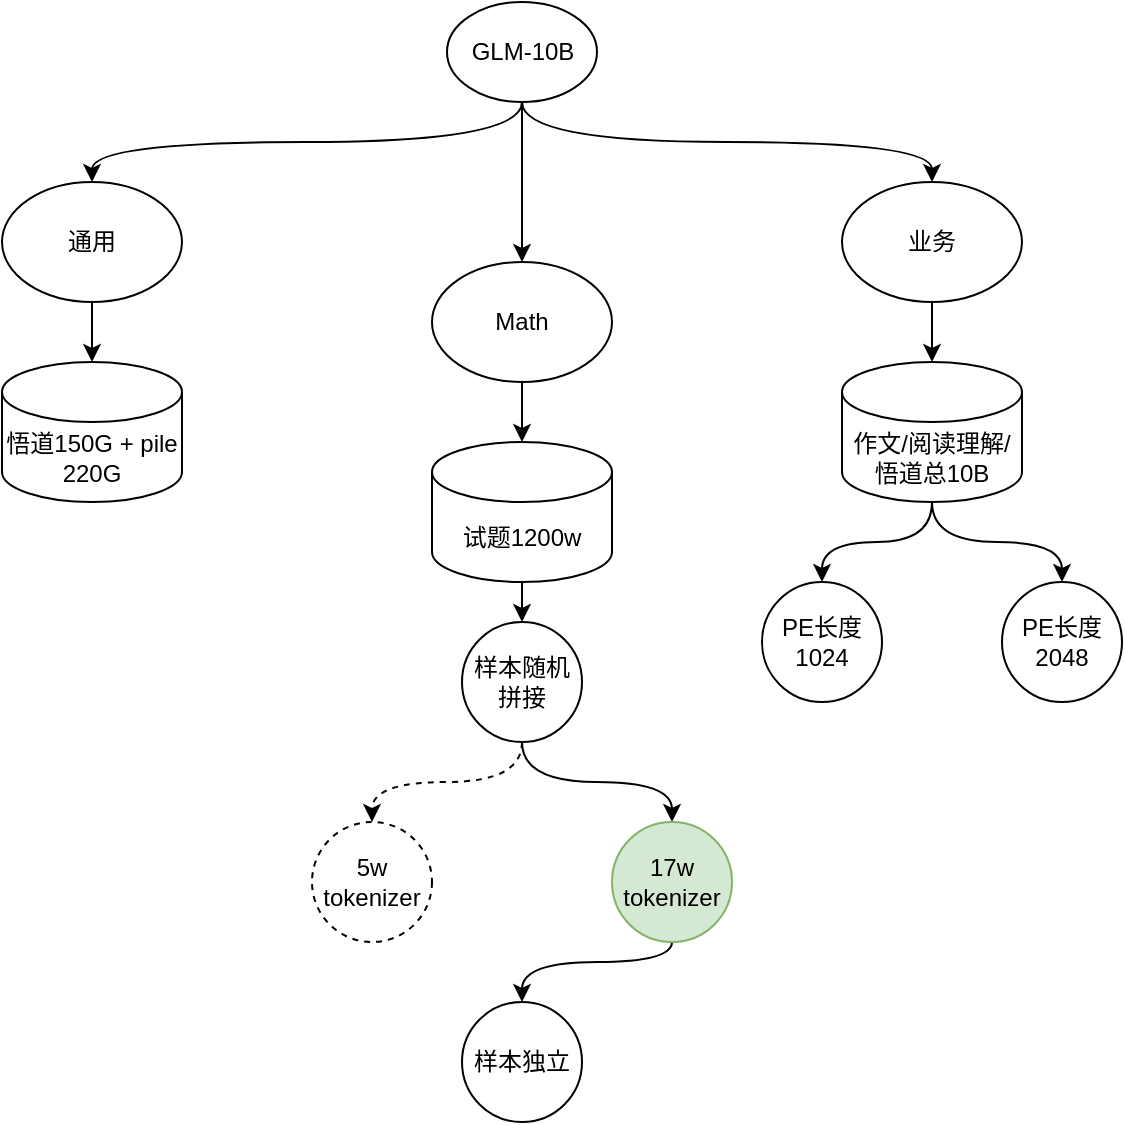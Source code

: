 <mxfile version="21.3.5" type="github">
  <diagram name="第 1 页" id="JVcsUYehm8d8_0C-aW2x">
    <mxGraphModel dx="1159" dy="621" grid="1" gridSize="10" guides="1" tooltips="1" connect="1" arrows="1" fold="1" page="1" pageScale="1" pageWidth="827" pageHeight="1169" math="0" shadow="0">
      <root>
        <mxCell id="0" />
        <mxCell id="1" parent="0" />
        <mxCell id="w1Tw4Vgy_pDU0G5uJ-N5-5" style="edgeStyle=none;rounded=0;orthogonalLoop=1;jettySize=auto;html=1;exitX=0.5;exitY=1;exitDx=0;exitDy=0;entryX=0.5;entryY=0;entryDx=0;entryDy=0;entryPerimeter=0;" parent="1" source="-ExndlOX1vHBLT9ZD7r--1" target="-ExndlOX1vHBLT9ZD7r--16" edge="1">
          <mxGeometry relative="1" as="geometry" />
        </mxCell>
        <mxCell id="-ExndlOX1vHBLT9ZD7r--1" value="业务" style="ellipse;whiteSpace=wrap;html=1;" parent="1" vertex="1">
          <mxGeometry x="570" y="110" width="90" height="60" as="geometry" />
        </mxCell>
        <mxCell id="-ExndlOX1vHBLT9ZD7r--11" style="edgeStyle=orthogonalEdgeStyle;curved=1;rounded=0;orthogonalLoop=1;jettySize=auto;html=1;entryX=0.5;entryY=0;entryDx=0;entryDy=0;exitX=0.5;exitY=1;exitDx=0;exitDy=0;" parent="1" source="-ExndlOX1vHBLT9ZD7r--2" target="-ExndlOX1vHBLT9ZD7r--5" edge="1">
          <mxGeometry relative="1" as="geometry">
            <mxPoint x="360" y="130" as="sourcePoint" />
          </mxGeometry>
        </mxCell>
        <mxCell id="-ExndlOX1vHBLT9ZD7r--12" style="edgeStyle=orthogonalEdgeStyle;curved=1;rounded=0;orthogonalLoop=1;jettySize=auto;html=1;exitX=0.5;exitY=1;exitDx=0;exitDy=0;" parent="1" source="-ExndlOX1vHBLT9ZD7r--2" target="-ExndlOX1vHBLT9ZD7r--4" edge="1">
          <mxGeometry relative="1" as="geometry">
            <mxPoint x="410" y="110" as="sourcePoint" />
          </mxGeometry>
        </mxCell>
        <mxCell id="-ExndlOX1vHBLT9ZD7r--13" style="edgeStyle=orthogonalEdgeStyle;curved=1;rounded=0;orthogonalLoop=1;jettySize=auto;html=1;exitX=0.5;exitY=1;exitDx=0;exitDy=0;entryX=0.5;entryY=0;entryDx=0;entryDy=0;" parent="1" source="-ExndlOX1vHBLT9ZD7r--2" target="-ExndlOX1vHBLT9ZD7r--1" edge="1">
          <mxGeometry relative="1" as="geometry">
            <mxPoint x="452.426" y="130.004" as="sourcePoint" />
          </mxGeometry>
        </mxCell>
        <mxCell id="-ExndlOX1vHBLT9ZD7r--2" value="GLM-10B" style="ellipse;whiteSpace=wrap;html=1;" parent="1" vertex="1">
          <mxGeometry x="372.5" y="20" width="75" height="50" as="geometry" />
        </mxCell>
        <mxCell id="w1Tw4Vgy_pDU0G5uJ-N5-3" style="edgeStyle=none;rounded=0;orthogonalLoop=1;jettySize=auto;html=1;exitX=0.5;exitY=1;exitDx=0;exitDy=0;entryX=0.5;entryY=0;entryDx=0;entryDy=0;entryPerimeter=0;" parent="1" source="-ExndlOX1vHBLT9ZD7r--4" target="-ExndlOX1vHBLT9ZD7r--14" edge="1">
          <mxGeometry relative="1" as="geometry" />
        </mxCell>
        <mxCell id="-ExndlOX1vHBLT9ZD7r--4" value="Math" style="ellipse;whiteSpace=wrap;html=1;" parent="1" vertex="1">
          <mxGeometry x="365" y="150" width="90" height="60" as="geometry" />
        </mxCell>
        <mxCell id="w1Tw4Vgy_pDU0G5uJ-N5-4" style="edgeStyle=none;rounded=0;orthogonalLoop=1;jettySize=auto;html=1;exitX=0.5;exitY=1;exitDx=0;exitDy=0;entryX=0.5;entryY=0;entryDx=0;entryDy=0;entryPerimeter=0;" parent="1" source="-ExndlOX1vHBLT9ZD7r--5" target="-ExndlOX1vHBLT9ZD7r--15" edge="1">
          <mxGeometry relative="1" as="geometry" />
        </mxCell>
        <mxCell id="-ExndlOX1vHBLT9ZD7r--5" value="通用" style="ellipse;whiteSpace=wrap;html=1;" parent="1" vertex="1">
          <mxGeometry x="150" y="110" width="90" height="60" as="geometry" />
        </mxCell>
        <mxCell id="-ExndlOX1vHBLT9ZD7r--24" style="edgeStyle=orthogonalEdgeStyle;curved=1;rounded=0;orthogonalLoop=1;jettySize=auto;html=1;exitX=0.5;exitY=1;exitDx=0;exitDy=0;entryX=0.5;entryY=0;entryDx=0;entryDy=0;" parent="1" source="W4qTxE4Dv-Gv_G1JjEeI-5" target="-ExndlOX1vHBLT9ZD7r--18" edge="1">
          <mxGeometry relative="1" as="geometry">
            <mxPoint x="410" y="420" as="sourcePoint" />
          </mxGeometry>
        </mxCell>
        <mxCell id="w1Tw4Vgy_pDU0G5uJ-N5-2" style="edgeStyle=orthogonalEdgeStyle;curved=1;rounded=0;orthogonalLoop=1;jettySize=auto;html=1;exitX=0.5;exitY=1;exitDx=0;exitDy=0;entryX=0.5;entryY=0;entryDx=0;entryDy=0;dashed=1;" parent="1" source="W4qTxE4Dv-Gv_G1JjEeI-5" target="-ExndlOX1vHBLT9ZD7r--17" edge="1">
          <mxGeometry relative="1" as="geometry">
            <mxPoint x="410" y="420" as="sourcePoint" />
          </mxGeometry>
        </mxCell>
        <mxCell id="W4qTxE4Dv-Gv_G1JjEeI-6" style="edgeStyle=none;rounded=0;orthogonalLoop=1;jettySize=auto;html=1;exitX=0.5;exitY=1;exitDx=0;exitDy=0;exitPerimeter=0;entryX=0.5;entryY=0;entryDx=0;entryDy=0;" edge="1" parent="1" source="-ExndlOX1vHBLT9ZD7r--14" target="W4qTxE4Dv-Gv_G1JjEeI-5">
          <mxGeometry relative="1" as="geometry" />
        </mxCell>
        <mxCell id="-ExndlOX1vHBLT9ZD7r--14" value="试题1200w" style="shape=cylinder3;whiteSpace=wrap;html=1;boundedLbl=1;backgroundOutline=1;size=15;" parent="1" vertex="1">
          <mxGeometry x="365" y="240" width="90" height="70" as="geometry" />
        </mxCell>
        <mxCell id="-ExndlOX1vHBLT9ZD7r--15" value="悟道150G + pile 220G" style="shape=cylinder3;whiteSpace=wrap;html=1;boundedLbl=1;backgroundOutline=1;size=15;" parent="1" vertex="1">
          <mxGeometry x="150" y="200" width="90" height="70" as="geometry" />
        </mxCell>
        <mxCell id="W4qTxE4Dv-Gv_G1JjEeI-9" style="edgeStyle=orthogonalEdgeStyle;curved=1;rounded=0;orthogonalLoop=1;jettySize=auto;html=1;exitX=0.5;exitY=1;exitDx=0;exitDy=0;exitPerimeter=0;entryX=0.5;entryY=0;entryDx=0;entryDy=0;" edge="1" parent="1" source="-ExndlOX1vHBLT9ZD7r--16" target="W4qTxE4Dv-Gv_G1JjEeI-7">
          <mxGeometry relative="1" as="geometry" />
        </mxCell>
        <mxCell id="W4qTxE4Dv-Gv_G1JjEeI-10" style="edgeStyle=orthogonalEdgeStyle;curved=1;rounded=0;orthogonalLoop=1;jettySize=auto;html=1;exitX=0.5;exitY=1;exitDx=0;exitDy=0;exitPerimeter=0;entryX=0.5;entryY=0;entryDx=0;entryDy=0;" edge="1" parent="1" source="-ExndlOX1vHBLT9ZD7r--16" target="W4qTxE4Dv-Gv_G1JjEeI-8">
          <mxGeometry relative="1" as="geometry" />
        </mxCell>
        <mxCell id="-ExndlOX1vHBLT9ZD7r--16" value="作文/阅读理解/悟道总10B" style="shape=cylinder3;whiteSpace=wrap;html=1;boundedLbl=1;backgroundOutline=1;size=15;" parent="1" vertex="1">
          <mxGeometry x="570" y="200" width="90" height="70" as="geometry" />
        </mxCell>
        <mxCell id="-ExndlOX1vHBLT9ZD7r--17" value="5w tokenizer" style="ellipse;whiteSpace=wrap;html=1;aspect=fixed;dashed=1;" parent="1" vertex="1">
          <mxGeometry x="305" y="430" width="60" height="60" as="geometry" />
        </mxCell>
        <mxCell id="-ExndlOX1vHBLT9ZD7r--27" style="edgeStyle=orthogonalEdgeStyle;curved=1;rounded=0;orthogonalLoop=1;jettySize=auto;html=1;exitX=0.5;exitY=1;exitDx=0;exitDy=0;entryX=0.5;entryY=0;entryDx=0;entryDy=0;" parent="1" source="-ExndlOX1vHBLT9ZD7r--18" edge="1">
          <mxGeometry relative="1" as="geometry">
            <Array as="points">
              <mxPoint x="485" y="500" />
              <mxPoint x="410" y="500" />
            </Array>
            <mxPoint x="410" y="520" as="targetPoint" />
          </mxGeometry>
        </mxCell>
        <mxCell id="-ExndlOX1vHBLT9ZD7r--18" value="17w tokenizer" style="ellipse;whiteSpace=wrap;html=1;aspect=fixed;fillColor=#d5e8d4;strokeColor=#82b366;" parent="1" vertex="1">
          <mxGeometry x="455" y="430" width="60" height="60" as="geometry" />
        </mxCell>
        <mxCell id="-ExndlOX1vHBLT9ZD7r--20" value="样本独立" style="ellipse;whiteSpace=wrap;html=1;aspect=fixed;fillColor=none;strokeColor=#000000;" parent="1" vertex="1">
          <mxGeometry x="380" y="520" width="60" height="60" as="geometry" />
        </mxCell>
        <mxCell id="W4qTxE4Dv-Gv_G1JjEeI-5" value="样本随机拼接" style="ellipse;whiteSpace=wrap;html=1;aspect=fixed;fillColor=none;strokeColor=#000000;" vertex="1" parent="1">
          <mxGeometry x="380" y="330" width="60" height="60" as="geometry" />
        </mxCell>
        <mxCell id="W4qTxE4Dv-Gv_G1JjEeI-7" value="PE长度1024" style="ellipse;whiteSpace=wrap;html=1;aspect=fixed;fillColor=none;strokeColor=#000000;" vertex="1" parent="1">
          <mxGeometry x="530" y="310" width="60" height="60" as="geometry" />
        </mxCell>
        <mxCell id="W4qTxE4Dv-Gv_G1JjEeI-8" value="PE长度2048" style="ellipse;whiteSpace=wrap;html=1;aspect=fixed;fillColor=none;strokeColor=#000000;" vertex="1" parent="1">
          <mxGeometry x="650" y="310" width="60" height="60" as="geometry" />
        </mxCell>
      </root>
    </mxGraphModel>
  </diagram>
</mxfile>
